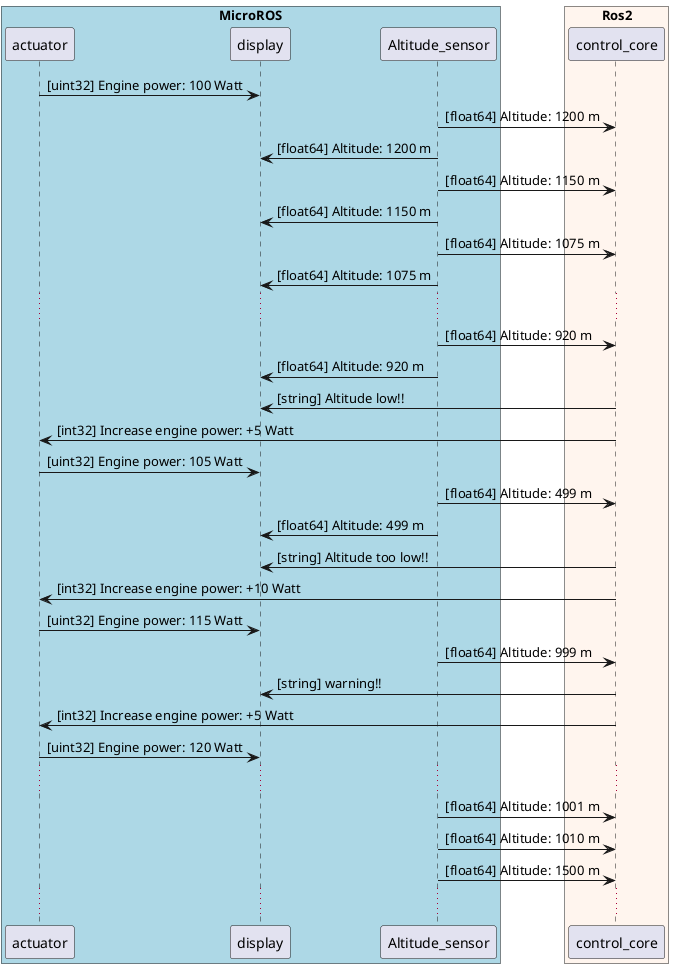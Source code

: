 @startuml
    box "MicroROS" #LightBlue
	    participant actuator
	    participant display
        participant Altitude_sensor
    end box
        
    box "Ros2" #SeaShell
	    participant control_core
    end box
    
    actuator -> display: [uint32] Engine power: 100 Watt
    Altitude_sensor ->  control_core: [float64] Altitude: 1200 m
    Altitude_sensor ->  display: [float64] Altitude: 1200 m
    Altitude_sensor ->  control_core: [float64] Altitude: 1150 m
    Altitude_sensor ->  display: [float64] Altitude: 1150 m
    Altitude_sensor ->  control_core: [float64] Altitude: 1075 m
    Altitude_sensor ->  display: [float64] Altitude: 1075 m
    ...
    Altitude_sensor ->  control_core: [float64] Altitude: 920 m
    Altitude_sensor ->  display: [float64] Altitude: 920 m
    control_core -> display : [string] Altitude low!!
    control_core -> actuator: [int32] Increase engine power: +5 Watt
    actuator -> display: [uint32] Engine power: 105 Watt
    
    Altitude_sensor ->  control_core: [float64] Altitude: 499 m
    Altitude_sensor ->  display: [float64] Altitude: 499 m
    control_core -> display : [string] Altitude too low!!
    control_core -> actuator: [int32] Increase engine power: +10 Watt
    actuator -> display: [uint32] Engine power: 115 Watt

    Altitude_sensor ->  control_core: [float64] Altitude: 999 m
    control_core -> display : [string] warning!!
    control_core -> actuator: [int32] Increase engine power: +5 Watt
    actuator -> display: [uint32] Engine power: 120 Watt

    ...
    Altitude_sensor ->  control_core: [float64] Altitude: 1001 m
    Altitude_sensor ->  control_core: [float64] Altitude: 1010 m
    Altitude_sensor ->  control_core: [float64] Altitude: 1500 m
    ...    
@enduml